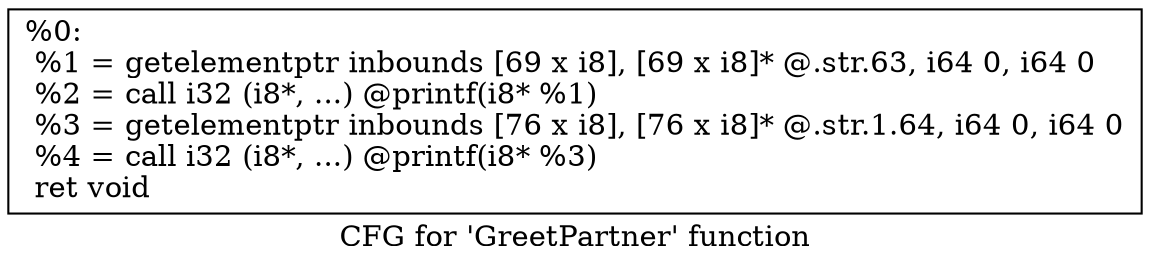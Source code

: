 digraph "CFG for 'GreetPartner' function" {
	label="CFG for 'GreetPartner' function";

	Node0x262afa0 [shape=record,label="{%0:\l  %1 = getelementptr inbounds [69 x i8], [69 x i8]* @.str.63, i64 0, i64 0\l  %2 = call i32 (i8*, ...) @printf(i8* %1)\l  %3 = getelementptr inbounds [76 x i8], [76 x i8]* @.str.1.64, i64 0, i64 0\l  %4 = call i32 (i8*, ...) @printf(i8* %3)\l  ret void\l}"];
}
